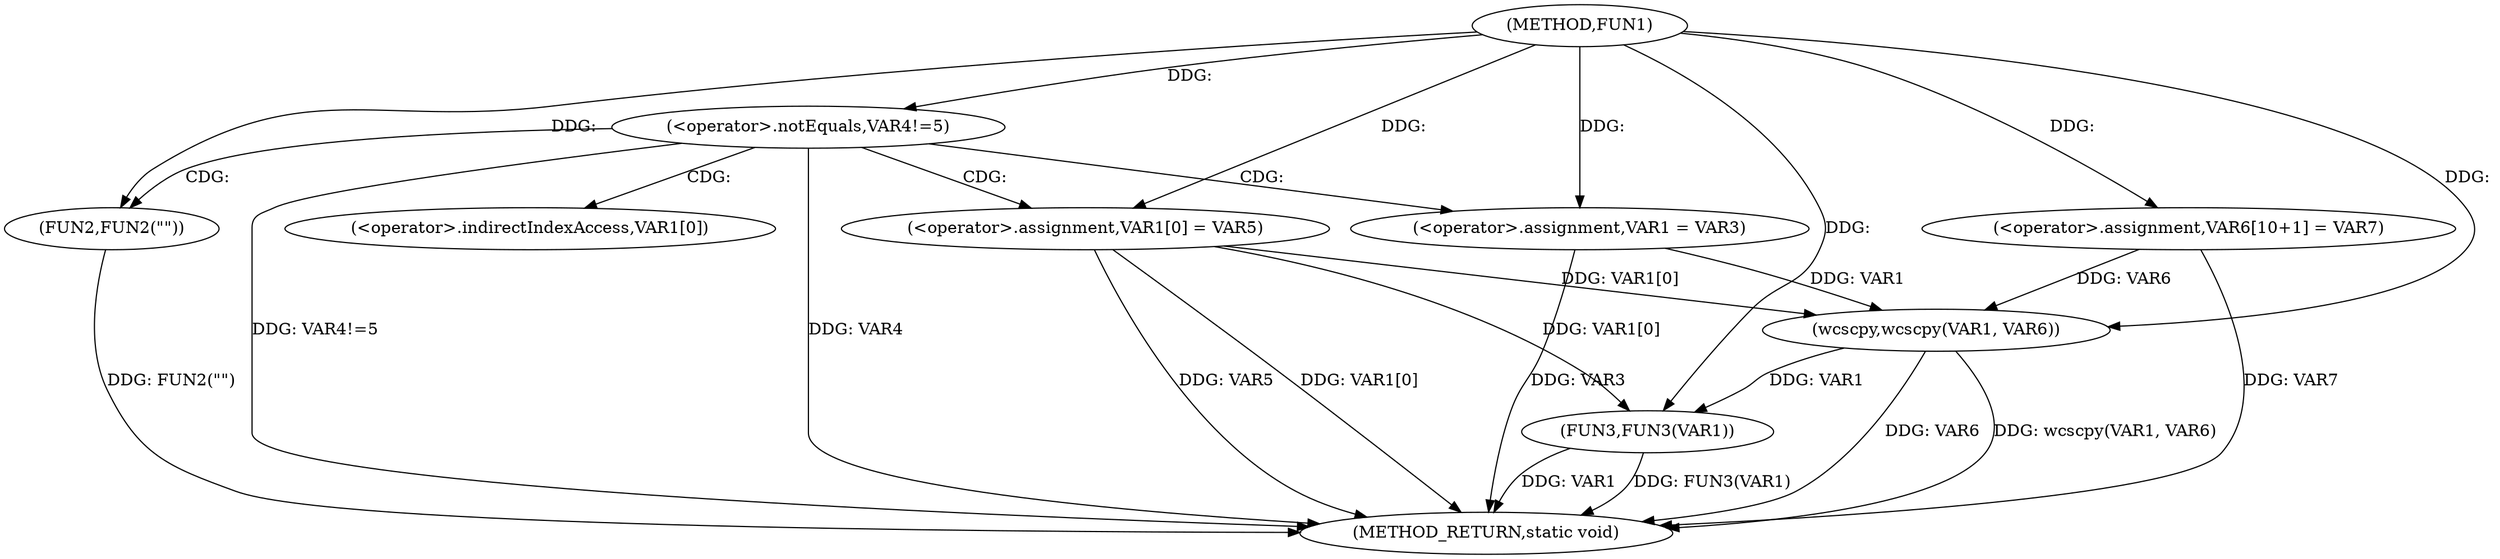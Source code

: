 digraph FUN1 {  
"1000100" [label = "(METHOD,FUN1)" ]
"1000132" [label = "(METHOD_RETURN,static void)" ]
"1000106" [label = "(<operator>.notEquals,VAR4!=5)" ]
"1000110" [label = "(FUN2,FUN2(\"\"))" ]
"1000114" [label = "(<operator>.assignment,VAR1 = VAR3)" ]
"1000117" [label = "(<operator>.assignment,VAR1[0] = VAR5)" ]
"1000124" [label = "(<operator>.assignment,VAR6[10+1] = VAR7)" ]
"1000127" [label = "(wcscpy,wcscpy(VAR1, VAR6))" ]
"1000130" [label = "(FUN3,FUN3(VAR1))" ]
"1000118" [label = "(<operator>.indirectIndexAccess,VAR1[0])" ]
  "1000106" -> "1000132"  [ label = "DDG: VAR4"] 
  "1000127" -> "1000132"  [ label = "DDG: VAR6"] 
  "1000117" -> "1000132"  [ label = "DDG: VAR5"] 
  "1000127" -> "1000132"  [ label = "DDG: wcscpy(VAR1, VAR6)"] 
  "1000117" -> "1000132"  [ label = "DDG: VAR1[0]"] 
  "1000110" -> "1000132"  [ label = "DDG: FUN2(\"\")"] 
  "1000114" -> "1000132"  [ label = "DDG: VAR3"] 
  "1000106" -> "1000132"  [ label = "DDG: VAR4!=5"] 
  "1000130" -> "1000132"  [ label = "DDG: FUN3(VAR1)"] 
  "1000124" -> "1000132"  [ label = "DDG: VAR7"] 
  "1000130" -> "1000132"  [ label = "DDG: VAR1"] 
  "1000100" -> "1000106"  [ label = "DDG: "] 
  "1000100" -> "1000110"  [ label = "DDG: "] 
  "1000100" -> "1000114"  [ label = "DDG: "] 
  "1000100" -> "1000117"  [ label = "DDG: "] 
  "1000100" -> "1000124"  [ label = "DDG: "] 
  "1000114" -> "1000127"  [ label = "DDG: VAR1"] 
  "1000117" -> "1000127"  [ label = "DDG: VAR1[0]"] 
  "1000100" -> "1000127"  [ label = "DDG: "] 
  "1000124" -> "1000127"  [ label = "DDG: VAR6"] 
  "1000117" -> "1000130"  [ label = "DDG: VAR1[0]"] 
  "1000127" -> "1000130"  [ label = "DDG: VAR1"] 
  "1000100" -> "1000130"  [ label = "DDG: "] 
  "1000106" -> "1000110"  [ label = "CDG: "] 
  "1000106" -> "1000117"  [ label = "CDG: "] 
  "1000106" -> "1000118"  [ label = "CDG: "] 
  "1000106" -> "1000114"  [ label = "CDG: "] 
}
